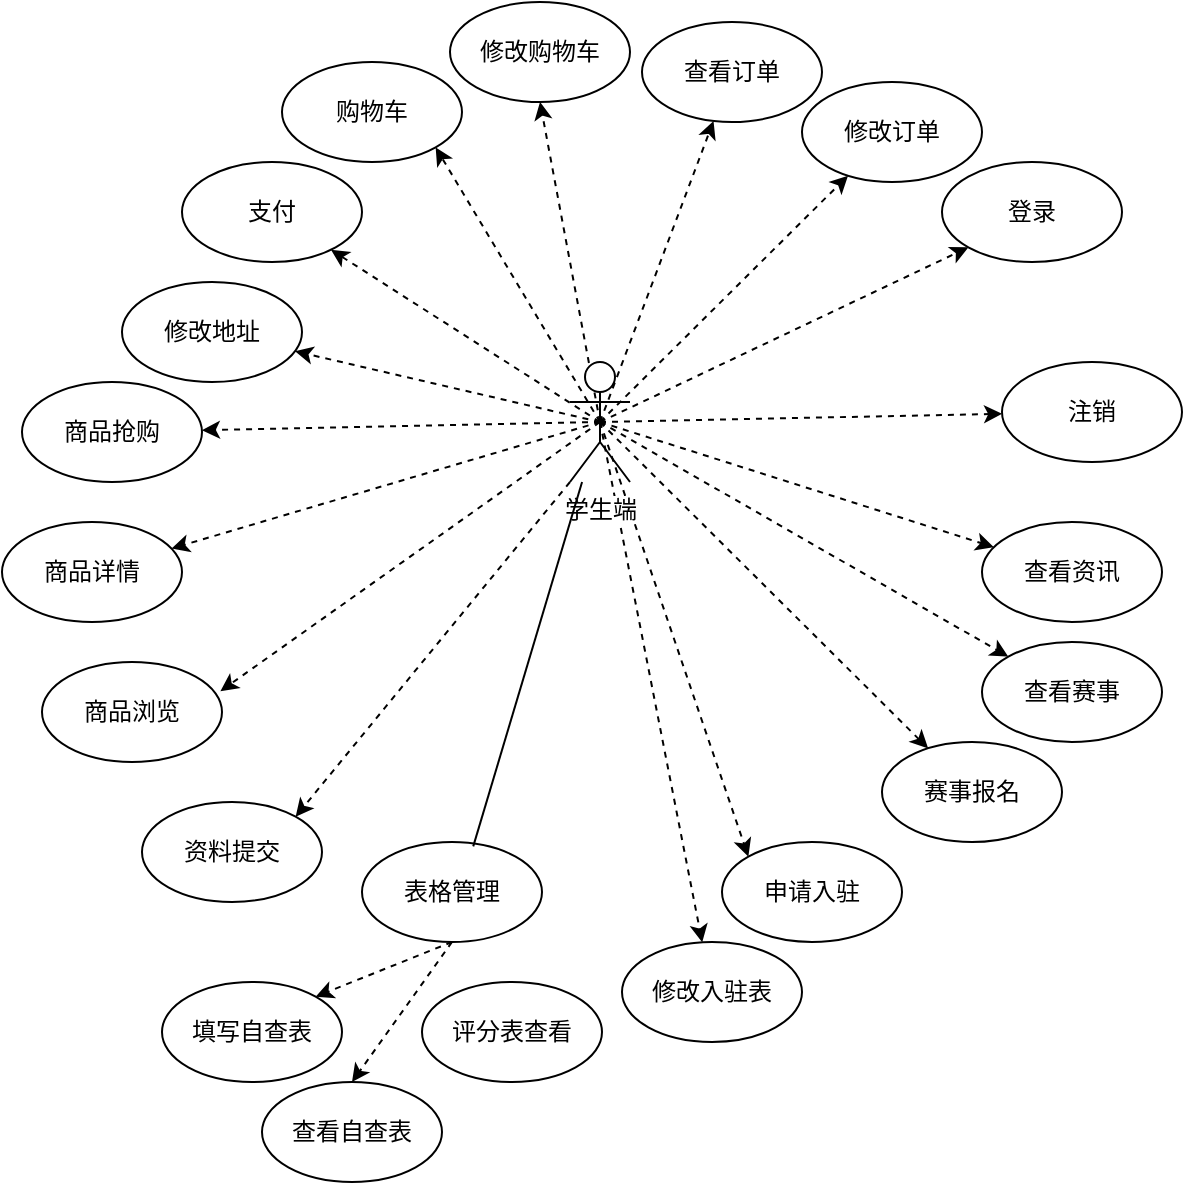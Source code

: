 <mxfile version="12.7.9" type="github"><diagram id="NUPJ2SgGnrjMdAlYcEcZ" name="第 1 页"><mxGraphModel dx="1038" dy="548" grid="1" gridSize="10" guides="1" tooltips="1" connect="1" arrows="1" fold="1" page="1" pageScale="1" pageWidth="827" pageHeight="1169" math="0" shadow="0"><root><mxCell id="0"/><mxCell id="1" parent="0"/><mxCell id="8a4slmVPd2QCWAloFf9z-28" style="rounded=0;orthogonalLoop=1;jettySize=auto;html=1;exitX=0;exitY=1;exitDx=0;exitDy=0;exitPerimeter=0;entryX=1;entryY=0;entryDx=0;entryDy=0;dashed=1;" edge="1" parent="1" source="8a4slmVPd2QCWAloFf9z-1" target="8a4slmVPd2QCWAloFf9z-16"><mxGeometry relative="1" as="geometry"/></mxCell><mxCell id="8a4slmVPd2QCWAloFf9z-29" style="edgeStyle=none;rounded=0;orthogonalLoop=1;jettySize=auto;html=1;exitX=0.5;exitY=0.5;exitDx=0;exitDy=0;exitPerimeter=0;entryX=0.991;entryY=0.292;entryDx=0;entryDy=0;entryPerimeter=0;dashed=1;" edge="1" parent="1" source="8a4slmVPd2QCWAloFf9z-1" target="8a4slmVPd2QCWAloFf9z-18"><mxGeometry relative="1" as="geometry"/></mxCell><mxCell id="8a4slmVPd2QCWAloFf9z-30" style="edgeStyle=none;rounded=0;orthogonalLoop=1;jettySize=auto;html=1;exitX=0.5;exitY=0.5;exitDx=0;exitDy=0;exitPerimeter=0;dashed=1;" edge="1" parent="1" source="8a4slmVPd2QCWAloFf9z-1" target="8a4slmVPd2QCWAloFf9z-19"><mxGeometry relative="1" as="geometry"/></mxCell><mxCell id="8a4slmVPd2QCWAloFf9z-31" style="edgeStyle=none;rounded=0;orthogonalLoop=1;jettySize=auto;html=1;exitX=0.5;exitY=0.5;exitDx=0;exitDy=0;exitPerimeter=0;dashed=1;" edge="1" parent="1" source="8a4slmVPd2QCWAloFf9z-1" target="8a4slmVPd2QCWAloFf9z-20"><mxGeometry relative="1" as="geometry"/></mxCell><mxCell id="8a4slmVPd2QCWAloFf9z-32" style="edgeStyle=none;rounded=0;orthogonalLoop=1;jettySize=auto;html=1;exitX=0.5;exitY=0.5;exitDx=0;exitDy=0;exitPerimeter=0;dashed=1;" edge="1" parent="1" source="8a4slmVPd2QCWAloFf9z-1" target="8a4slmVPd2QCWAloFf9z-21"><mxGeometry relative="1" as="geometry"/></mxCell><mxCell id="8a4slmVPd2QCWAloFf9z-33" style="edgeStyle=none;rounded=0;orthogonalLoop=1;jettySize=auto;html=1;exitX=0.5;exitY=0.5;exitDx=0;exitDy=0;exitPerimeter=0;dashed=1;" edge="1" parent="1" source="8a4slmVPd2QCWAloFf9z-1" target="8a4slmVPd2QCWAloFf9z-22"><mxGeometry relative="1" as="geometry"/></mxCell><mxCell id="8a4slmVPd2QCWAloFf9z-34" style="edgeStyle=none;rounded=0;orthogonalLoop=1;jettySize=auto;html=1;exitX=0.5;exitY=0.5;exitDx=0;exitDy=0;exitPerimeter=0;entryX=1;entryY=1;entryDx=0;entryDy=0;dashed=1;" edge="1" parent="1" source="8a4slmVPd2QCWAloFf9z-1" target="8a4slmVPd2QCWAloFf9z-23"><mxGeometry relative="1" as="geometry"/></mxCell><mxCell id="8a4slmVPd2QCWAloFf9z-35" style="edgeStyle=none;rounded=0;orthogonalLoop=1;jettySize=auto;html=1;exitX=0.5;exitY=0.5;exitDx=0;exitDy=0;exitPerimeter=0;entryX=0.5;entryY=1;entryDx=0;entryDy=0;dashed=1;" edge="1" parent="1" source="8a4slmVPd2QCWAloFf9z-1" target="8a4slmVPd2QCWAloFf9z-26"><mxGeometry relative="1" as="geometry"/></mxCell><mxCell id="8a4slmVPd2QCWAloFf9z-36" style="edgeStyle=none;rounded=0;orthogonalLoop=1;jettySize=auto;html=1;exitX=0.5;exitY=0.5;exitDx=0;exitDy=0;exitPerimeter=0;dashed=1;" edge="1" parent="1" source="8a4slmVPd2QCWAloFf9z-1" target="8a4slmVPd2QCWAloFf9z-24"><mxGeometry relative="1" as="geometry"/></mxCell><mxCell id="8a4slmVPd2QCWAloFf9z-37" style="edgeStyle=none;rounded=0;orthogonalLoop=1;jettySize=auto;html=1;exitX=0.5;exitY=0.5;exitDx=0;exitDy=0;exitPerimeter=0;dashed=1;" edge="1" parent="1" source="8a4slmVPd2QCWAloFf9z-1" target="8a4slmVPd2QCWAloFf9z-25"><mxGeometry relative="1" as="geometry"/></mxCell><mxCell id="8a4slmVPd2QCWAloFf9z-38" style="edgeStyle=none;rounded=0;orthogonalLoop=1;jettySize=auto;html=1;exitX=0.5;exitY=0.5;exitDx=0;exitDy=0;exitPerimeter=0;entryX=0;entryY=1;entryDx=0;entryDy=0;dashed=1;" edge="1" parent="1" source="8a4slmVPd2QCWAloFf9z-1" target="8a4slmVPd2QCWAloFf9z-4"><mxGeometry relative="1" as="geometry"/></mxCell><mxCell id="8a4slmVPd2QCWAloFf9z-39" style="edgeStyle=none;rounded=0;orthogonalLoop=1;jettySize=auto;html=1;exitX=0.5;exitY=0.5;exitDx=0;exitDy=0;exitPerimeter=0;dashed=1;" edge="1" parent="1" source="8a4slmVPd2QCWAloFf9z-1" target="8a4slmVPd2QCWAloFf9z-6"><mxGeometry relative="1" as="geometry"/></mxCell><mxCell id="8a4slmVPd2QCWAloFf9z-40" style="edgeStyle=none;rounded=0;orthogonalLoop=1;jettySize=auto;html=1;exitX=0.5;exitY=0.5;exitDx=0;exitDy=0;exitPerimeter=0;dashed=1;" edge="1" parent="1" source="8a4slmVPd2QCWAloFf9z-1" target="8a4slmVPd2QCWAloFf9z-7"><mxGeometry relative="1" as="geometry"/></mxCell><mxCell id="8a4slmVPd2QCWAloFf9z-41" style="edgeStyle=none;rounded=0;orthogonalLoop=1;jettySize=auto;html=1;exitX=0.5;exitY=0.5;exitDx=0;exitDy=0;exitPerimeter=0;entryX=0;entryY=0;entryDx=0;entryDy=0;dashed=1;" edge="1" parent="1" source="8a4slmVPd2QCWAloFf9z-1" target="8a4slmVPd2QCWAloFf9z-8"><mxGeometry relative="1" as="geometry"/></mxCell><mxCell id="8a4slmVPd2QCWAloFf9z-42" style="edgeStyle=none;rounded=0;orthogonalLoop=1;jettySize=auto;html=1;exitX=0.5;exitY=0.5;exitDx=0;exitDy=0;exitPerimeter=0;dashed=1;" edge="1" parent="1" source="8a4slmVPd2QCWAloFf9z-1" target="8a4slmVPd2QCWAloFf9z-9"><mxGeometry relative="1" as="geometry"/></mxCell><mxCell id="8a4slmVPd2QCWAloFf9z-43" style="edgeStyle=none;rounded=0;orthogonalLoop=1;jettySize=auto;html=1;exitX=0.5;exitY=0.5;exitDx=0;exitDy=0;exitPerimeter=0;entryX=0;entryY=0;entryDx=0;entryDy=0;dashed=1;" edge="1" parent="1" source="8a4slmVPd2QCWAloFf9z-1" target="8a4slmVPd2QCWAloFf9z-10"><mxGeometry relative="1" as="geometry"/></mxCell><mxCell id="8a4slmVPd2QCWAloFf9z-44" style="edgeStyle=none;rounded=0;orthogonalLoop=1;jettySize=auto;html=1;exitX=0.5;exitY=0.5;exitDx=0;exitDy=0;exitPerimeter=0;dashed=1;" edge="1" parent="1" source="8a4slmVPd2QCWAloFf9z-1" target="8a4slmVPd2QCWAloFf9z-11"><mxGeometry relative="1" as="geometry"/></mxCell><mxCell id="8a4slmVPd2QCWAloFf9z-1" value="学生端" style="shape=umlActor;verticalLabelPosition=bottom;labelBackgroundColor=#ffffff;verticalAlign=top;html=1;outlineConnect=0;" vertex="1" parent="1"><mxGeometry x="384" y="260" width="30" height="60" as="geometry"/></mxCell><mxCell id="8a4slmVPd2QCWAloFf9z-4" value="登录" style="ellipse;whiteSpace=wrap;html=1;" vertex="1" parent="1"><mxGeometry x="570" y="160" width="90" height="50" as="geometry"/></mxCell><mxCell id="8a4slmVPd2QCWAloFf9z-6" value="注销" style="ellipse;whiteSpace=wrap;html=1;" vertex="1" parent="1"><mxGeometry x="600" y="260" width="90" height="50" as="geometry"/></mxCell><mxCell id="8a4slmVPd2QCWAloFf9z-7" value="查看资讯" style="ellipse;whiteSpace=wrap;html=1;" vertex="1" parent="1"><mxGeometry x="590" y="340" width="90" height="50" as="geometry"/></mxCell><mxCell id="8a4slmVPd2QCWAloFf9z-8" value="查看赛事" style="ellipse;whiteSpace=wrap;html=1;" vertex="1" parent="1"><mxGeometry x="590" y="400" width="90" height="50" as="geometry"/></mxCell><mxCell id="8a4slmVPd2QCWAloFf9z-9" value="赛事报名" style="ellipse;whiteSpace=wrap;html=1;" vertex="1" parent="1"><mxGeometry x="540" y="450" width="90" height="50" as="geometry"/></mxCell><mxCell id="8a4slmVPd2QCWAloFf9z-10" value="申请入驻" style="ellipse;whiteSpace=wrap;html=1;" vertex="1" parent="1"><mxGeometry x="460" y="500" width="90" height="50" as="geometry"/></mxCell><mxCell id="8a4slmVPd2QCWAloFf9z-11" value="修改入驻表" style="ellipse;whiteSpace=wrap;html=1;" vertex="1" parent="1"><mxGeometry x="410" y="550" width="90" height="50" as="geometry"/></mxCell><mxCell id="8a4slmVPd2QCWAloFf9z-45" style="edgeStyle=none;rounded=0;orthogonalLoop=1;jettySize=auto;html=1;exitX=0.5;exitY=1;exitDx=0;exitDy=0;entryX=1;entryY=0;entryDx=0;entryDy=0;dashed=1;" edge="1" parent="1" source="8a4slmVPd2QCWAloFf9z-12" target="8a4slmVPd2QCWAloFf9z-13"><mxGeometry relative="1" as="geometry"/></mxCell><mxCell id="8a4slmVPd2QCWAloFf9z-46" style="edgeStyle=none;rounded=0;orthogonalLoop=1;jettySize=auto;html=1;exitX=0.5;exitY=1;exitDx=0;exitDy=0;entryX=0.5;entryY=0;entryDx=0;entryDy=0;dashed=1;" edge="1" parent="1" source="8a4slmVPd2QCWAloFf9z-12" target="8a4slmVPd2QCWAloFf9z-15"><mxGeometry relative="1" as="geometry"/></mxCell><mxCell id="8a4slmVPd2QCWAloFf9z-12" value="表格管理" style="ellipse;whiteSpace=wrap;html=1;" vertex="1" parent="1"><mxGeometry x="280" y="500" width="90" height="50" as="geometry"/></mxCell><mxCell id="8a4slmVPd2QCWAloFf9z-13" value="填写自查表" style="ellipse;whiteSpace=wrap;html=1;" vertex="1" parent="1"><mxGeometry x="180" y="570" width="90" height="50" as="geometry"/></mxCell><mxCell id="8a4slmVPd2QCWAloFf9z-14" value="评分表查看" style="ellipse;whiteSpace=wrap;html=1;" vertex="1" parent="1"><mxGeometry x="310" y="570" width="90" height="50" as="geometry"/></mxCell><mxCell id="8a4slmVPd2QCWAloFf9z-15" value="查看自查表" style="ellipse;whiteSpace=wrap;html=1;" vertex="1" parent="1"><mxGeometry x="230" y="620" width="90" height="50" as="geometry"/></mxCell><mxCell id="8a4slmVPd2QCWAloFf9z-16" value="资料提交" style="ellipse;whiteSpace=wrap;html=1;" vertex="1" parent="1"><mxGeometry x="170" y="480" width="90" height="50" as="geometry"/></mxCell><mxCell id="8a4slmVPd2QCWAloFf9z-18" value="商品浏览" style="ellipse;whiteSpace=wrap;html=1;" vertex="1" parent="1"><mxGeometry x="120" y="410" width="90" height="50" as="geometry"/></mxCell><mxCell id="8a4slmVPd2QCWAloFf9z-19" value="商品详情" style="ellipse;whiteSpace=wrap;html=1;" vertex="1" parent="1"><mxGeometry x="100" y="340" width="90" height="50" as="geometry"/></mxCell><mxCell id="8a4slmVPd2QCWAloFf9z-20" value="商品抢购" style="ellipse;whiteSpace=wrap;html=1;" vertex="1" parent="1"><mxGeometry x="110" y="270" width="90" height="50" as="geometry"/></mxCell><mxCell id="8a4slmVPd2QCWAloFf9z-21" value="修改地址" style="ellipse;whiteSpace=wrap;html=1;" vertex="1" parent="1"><mxGeometry x="160" y="220" width="90" height="50" as="geometry"/></mxCell><mxCell id="8a4slmVPd2QCWAloFf9z-22" value="支付&lt;span style=&quot;color: rgba(0 , 0 , 0 , 0) ; font-family: monospace ; font-size: 0px ; white-space: nowrap&quot;&gt;%3CmxGraphModel%3E%3Croot%3E%3CmxCell%20id%3D%220%22%2F%3E%3CmxCell%20id%3D%221%22%20parent%3D%220%22%2F%3E%3CmxCell%20id%3D%222%22%20value%3D%22%E4%BF%AE%E6%94%B9%E5%9C%B0%E5%9D%80%22%20style%3D%22ellipse%3BwhiteSpace%3Dwrap%3Bhtml%3D1%3B%22%20vertex%3D%221%22%20parent%3D%221%22%3E%3CmxGeometry%20x%3D%22160%22%20y%3D%22220%22%20width%3D%2290%22%20height%3D%2250%22%20as%3D%22geometry%22%2F%3E%3C%2FmxCell%3E%3C%2Froot%3E%3C%2FmxGraphModel%3E&lt;/span&gt;" style="ellipse;whiteSpace=wrap;html=1;" vertex="1" parent="1"><mxGeometry x="190" y="160" width="90" height="50" as="geometry"/></mxCell><mxCell id="8a4slmVPd2QCWAloFf9z-23" value="购物车" style="ellipse;whiteSpace=wrap;html=1;" vertex="1" parent="1"><mxGeometry x="240" y="110" width="90" height="50" as="geometry"/></mxCell><mxCell id="8a4slmVPd2QCWAloFf9z-24" value="查看订单" style="ellipse;whiteSpace=wrap;html=1;" vertex="1" parent="1"><mxGeometry x="420" y="90" width="90" height="50" as="geometry"/></mxCell><mxCell id="8a4slmVPd2QCWAloFf9z-25" value="修改订单" style="ellipse;whiteSpace=wrap;html=1;" vertex="1" parent="1"><mxGeometry x="500" y="120" width="90" height="50" as="geometry"/></mxCell><mxCell id="8a4slmVPd2QCWAloFf9z-26" value="修改购物车" style="ellipse;whiteSpace=wrap;html=1;" vertex="1" parent="1"><mxGeometry x="324" y="80" width="90" height="50" as="geometry"/></mxCell><mxCell id="8a4slmVPd2QCWAloFf9z-27" value="" style="endArrow=none;html=1;entryX=0.618;entryY=0.044;entryDx=0;entryDy=0;entryPerimeter=0;" edge="1" parent="1" source="8a4slmVPd2QCWAloFf9z-1" target="8a4slmVPd2QCWAloFf9z-12"><mxGeometry width="50" height="50" relative="1" as="geometry"><mxPoint x="420" y="310" as="sourcePoint"/><mxPoint x="470" y="260" as="targetPoint"/></mxGeometry></mxCell></root></mxGraphModel></diagram></mxfile>